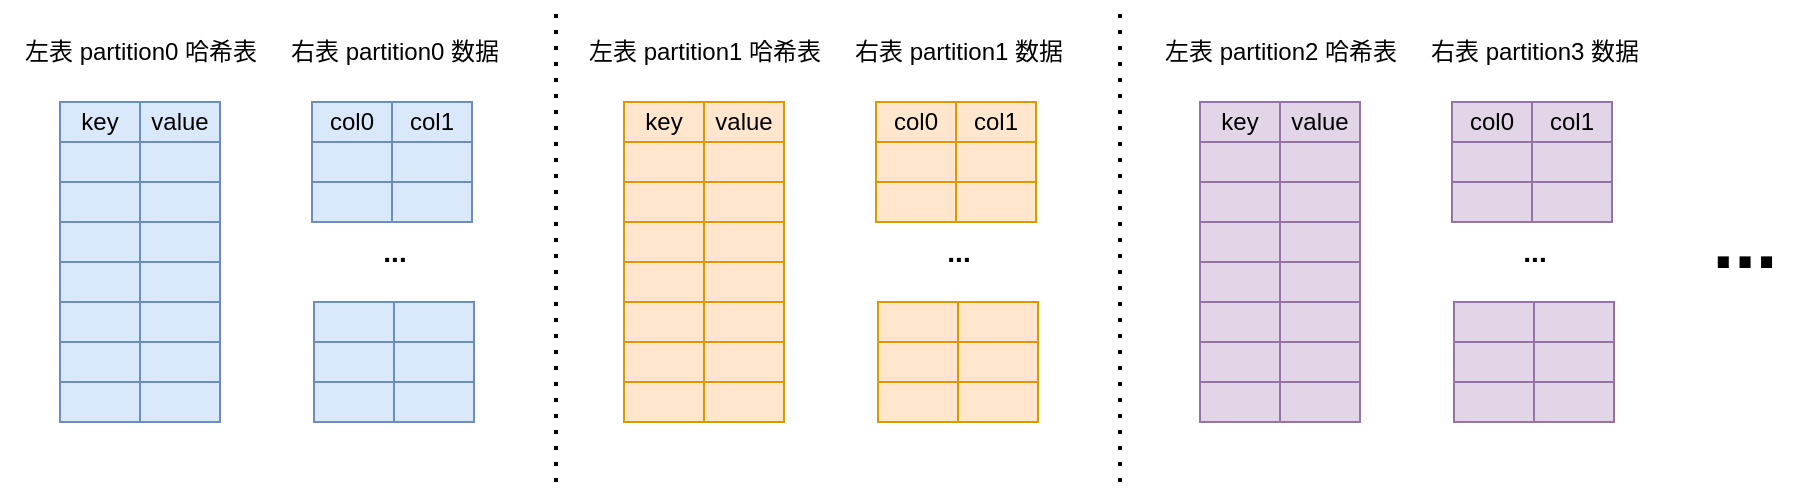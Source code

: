 <mxfile version="24.2.5" type="device">
  <diagram name="第 1 页" id="o7P1FoaPVpYfDfxkkUxn">
    <mxGraphModel dx="2074" dy="1196" grid="1" gridSize="10" guides="1" tooltips="1" connect="1" arrows="1" fold="1" page="1" pageScale="1" pageWidth="827" pageHeight="1169" math="0" shadow="0">
      <root>
        <mxCell id="0" />
        <mxCell id="1" parent="0" />
        <mxCell id="rd7oeKDn1ImQtp38muPT-1" value="key" style="rounded=0;whiteSpace=wrap;html=1;fillColor=#dae8fc;strokeColor=#6c8ebf;" parent="1" vertex="1">
          <mxGeometry x="230" y="330" width="40" height="20" as="geometry" />
        </mxCell>
        <mxCell id="rd7oeKDn1ImQtp38muPT-3" value="value" style="rounded=0;whiteSpace=wrap;html=1;fillColor=#dae8fc;strokeColor=#6c8ebf;" parent="1" vertex="1">
          <mxGeometry x="270" y="330" width="40" height="20" as="geometry" />
        </mxCell>
        <mxCell id="rd7oeKDn1ImQtp38muPT-4" value="" style="rounded=0;whiteSpace=wrap;html=1;fillColor=#dae8fc;strokeColor=#6c8ebf;" parent="1" vertex="1">
          <mxGeometry x="230" y="350" width="40" height="20" as="geometry" />
        </mxCell>
        <mxCell id="rd7oeKDn1ImQtp38muPT-5" value="" style="rounded=0;whiteSpace=wrap;html=1;fillColor=#dae8fc;strokeColor=#6c8ebf;" parent="1" vertex="1">
          <mxGeometry x="270" y="350" width="40" height="20" as="geometry" />
        </mxCell>
        <mxCell id="rd7oeKDn1ImQtp38muPT-6" value="" style="rounded=0;whiteSpace=wrap;html=1;fillColor=#dae8fc;strokeColor=#6c8ebf;" parent="1" vertex="1">
          <mxGeometry x="230" y="370" width="40" height="20" as="geometry" />
        </mxCell>
        <mxCell id="rd7oeKDn1ImQtp38muPT-7" value="" style="rounded=0;whiteSpace=wrap;html=1;fillColor=#dae8fc;strokeColor=#6c8ebf;" parent="1" vertex="1">
          <mxGeometry x="270" y="370" width="40" height="20" as="geometry" />
        </mxCell>
        <mxCell id="rd7oeKDn1ImQtp38muPT-8" value="" style="rounded=0;whiteSpace=wrap;html=1;fillColor=#dae8fc;strokeColor=#6c8ebf;" parent="1" vertex="1">
          <mxGeometry x="230" y="390" width="40" height="20" as="geometry" />
        </mxCell>
        <mxCell id="rd7oeKDn1ImQtp38muPT-9" value="" style="rounded=0;whiteSpace=wrap;html=1;fillColor=#dae8fc;strokeColor=#6c8ebf;" parent="1" vertex="1">
          <mxGeometry x="270" y="390" width="40" height="20" as="geometry" />
        </mxCell>
        <mxCell id="rd7oeKDn1ImQtp38muPT-10" value="" style="rounded=0;whiteSpace=wrap;html=1;fillColor=#dae8fc;strokeColor=#6c8ebf;" parent="1" vertex="1">
          <mxGeometry x="230" y="410" width="40" height="20" as="geometry" />
        </mxCell>
        <mxCell id="rd7oeKDn1ImQtp38muPT-11" value="" style="rounded=0;whiteSpace=wrap;html=1;fillColor=#dae8fc;strokeColor=#6c8ebf;" parent="1" vertex="1">
          <mxGeometry x="270" y="410" width="40" height="20" as="geometry" />
        </mxCell>
        <mxCell id="rd7oeKDn1ImQtp38muPT-12" value="" style="rounded=0;whiteSpace=wrap;html=1;fillColor=#dae8fc;strokeColor=#6c8ebf;" parent="1" vertex="1">
          <mxGeometry x="230" y="430" width="40" height="20" as="geometry" />
        </mxCell>
        <mxCell id="rd7oeKDn1ImQtp38muPT-13" value="" style="rounded=0;whiteSpace=wrap;html=1;fillColor=#dae8fc;strokeColor=#6c8ebf;" parent="1" vertex="1">
          <mxGeometry x="270" y="430" width="40" height="20" as="geometry" />
        </mxCell>
        <mxCell id="rd7oeKDn1ImQtp38muPT-14" value="" style="rounded=0;whiteSpace=wrap;html=1;fillColor=#dae8fc;strokeColor=#6c8ebf;" parent="1" vertex="1">
          <mxGeometry x="230" y="450" width="40" height="20" as="geometry" />
        </mxCell>
        <mxCell id="rd7oeKDn1ImQtp38muPT-15" value="" style="rounded=0;whiteSpace=wrap;html=1;fillColor=#dae8fc;strokeColor=#6c8ebf;" parent="1" vertex="1">
          <mxGeometry x="270" y="450" width="40" height="20" as="geometry" />
        </mxCell>
        <mxCell id="rd7oeKDn1ImQtp38muPT-16" value="" style="rounded=0;whiteSpace=wrap;html=1;fillColor=#dae8fc;strokeColor=#6c8ebf;" parent="1" vertex="1">
          <mxGeometry x="230" y="470" width="40" height="20" as="geometry" />
        </mxCell>
        <mxCell id="rd7oeKDn1ImQtp38muPT-17" value="" style="rounded=0;whiteSpace=wrap;html=1;fillColor=#dae8fc;strokeColor=#6c8ebf;" parent="1" vertex="1">
          <mxGeometry x="270" y="470" width="40" height="20" as="geometry" />
        </mxCell>
        <mxCell id="rd7oeKDn1ImQtp38muPT-19" value="col0" style="rounded=0;whiteSpace=wrap;html=1;fillColor=#dae8fc;strokeColor=#6c8ebf;" parent="1" vertex="1">
          <mxGeometry x="356" y="330" width="40" height="20" as="geometry" />
        </mxCell>
        <mxCell id="rd7oeKDn1ImQtp38muPT-20" value="col1" style="rounded=0;whiteSpace=wrap;html=1;fillColor=#dae8fc;strokeColor=#6c8ebf;" parent="1" vertex="1">
          <mxGeometry x="396" y="330" width="40" height="20" as="geometry" />
        </mxCell>
        <mxCell id="rd7oeKDn1ImQtp38muPT-21" value="" style="rounded=0;whiteSpace=wrap;html=1;fillColor=#dae8fc;strokeColor=#6c8ebf;" parent="1" vertex="1">
          <mxGeometry x="356" y="350" width="40" height="20" as="geometry" />
        </mxCell>
        <mxCell id="rd7oeKDn1ImQtp38muPT-22" value="" style="rounded=0;whiteSpace=wrap;html=1;fillColor=#dae8fc;strokeColor=#6c8ebf;" parent="1" vertex="1">
          <mxGeometry x="396" y="350" width="40" height="20" as="geometry" />
        </mxCell>
        <mxCell id="rd7oeKDn1ImQtp38muPT-23" value="" style="rounded=0;whiteSpace=wrap;html=1;fillColor=#dae8fc;strokeColor=#6c8ebf;" parent="1" vertex="1">
          <mxGeometry x="356" y="370" width="40" height="20" as="geometry" />
        </mxCell>
        <mxCell id="rd7oeKDn1ImQtp38muPT-24" value="" style="rounded=0;whiteSpace=wrap;html=1;fillColor=#dae8fc;strokeColor=#6c8ebf;" parent="1" vertex="1">
          <mxGeometry x="396" y="370" width="40" height="20" as="geometry" />
        </mxCell>
        <mxCell id="rd7oeKDn1ImQtp38muPT-25" value="左表 partition0 哈希表" style="text;html=1;align=center;verticalAlign=middle;resizable=0;points=[];autosize=1;strokeColor=none;fillColor=none;" parent="1" vertex="1">
          <mxGeometry x="200" y="290" width="140" height="30" as="geometry" />
        </mxCell>
        <mxCell id="rd7oeKDn1ImQtp38muPT-26" value="右表 partition0 数据" style="text;html=1;align=center;verticalAlign=middle;resizable=0;points=[];autosize=1;strokeColor=none;fillColor=none;" parent="1" vertex="1">
          <mxGeometry x="332" y="290" width="130" height="30" as="geometry" />
        </mxCell>
        <mxCell id="rd7oeKDn1ImQtp38muPT-34" value="" style="rounded=0;whiteSpace=wrap;html=1;fillColor=#dae8fc;strokeColor=#6c8ebf;" parent="1" vertex="1">
          <mxGeometry x="357" y="430" width="40" height="20" as="geometry" />
        </mxCell>
        <mxCell id="rd7oeKDn1ImQtp38muPT-35" value="" style="rounded=0;whiteSpace=wrap;html=1;fillColor=#dae8fc;strokeColor=#6c8ebf;" parent="1" vertex="1">
          <mxGeometry x="397" y="430" width="40" height="20" as="geometry" />
        </mxCell>
        <mxCell id="rd7oeKDn1ImQtp38muPT-36" value="" style="rounded=0;whiteSpace=wrap;html=1;fillColor=#dae8fc;strokeColor=#6c8ebf;" parent="1" vertex="1">
          <mxGeometry x="357" y="450" width="40" height="20" as="geometry" />
        </mxCell>
        <mxCell id="rd7oeKDn1ImQtp38muPT-37" value="" style="rounded=0;whiteSpace=wrap;html=1;fillColor=#dae8fc;strokeColor=#6c8ebf;" parent="1" vertex="1">
          <mxGeometry x="397" y="450" width="40" height="20" as="geometry" />
        </mxCell>
        <mxCell id="rd7oeKDn1ImQtp38muPT-38" value="" style="rounded=0;whiteSpace=wrap;html=1;fillColor=#dae8fc;strokeColor=#6c8ebf;" parent="1" vertex="1">
          <mxGeometry x="357" y="470" width="40" height="20" as="geometry" />
        </mxCell>
        <mxCell id="rd7oeKDn1ImQtp38muPT-39" value="" style="rounded=0;whiteSpace=wrap;html=1;fillColor=#dae8fc;strokeColor=#6c8ebf;" parent="1" vertex="1">
          <mxGeometry x="397" y="470" width="40" height="20" as="geometry" />
        </mxCell>
        <mxCell id="rd7oeKDn1ImQtp38muPT-40" value="&lt;b&gt;&lt;font style=&quot;font-size: 14px;&quot;&gt;...&lt;/font&gt;&lt;/b&gt;" style="text;html=1;align=center;verticalAlign=middle;resizable=0;points=[];autosize=1;" parent="1" vertex="1">
          <mxGeometry x="377" y="390" width="40" height="30" as="geometry" />
        </mxCell>
        <mxCell id="2Pc8kauoLTUtq_JGZ4tZ-1" value="key" style="rounded=0;whiteSpace=wrap;html=1;fillColor=#ffe6cc;strokeColor=#d79b00;" vertex="1" parent="1">
          <mxGeometry x="512" y="330" width="40" height="20" as="geometry" />
        </mxCell>
        <mxCell id="2Pc8kauoLTUtq_JGZ4tZ-2" value="value" style="rounded=0;whiteSpace=wrap;html=1;fillColor=#ffe6cc;strokeColor=#d79b00;" vertex="1" parent="1">
          <mxGeometry x="552" y="330" width="40" height="20" as="geometry" />
        </mxCell>
        <mxCell id="2Pc8kauoLTUtq_JGZ4tZ-3" value="" style="rounded=0;whiteSpace=wrap;html=1;fillColor=#ffe6cc;strokeColor=#d79b00;" vertex="1" parent="1">
          <mxGeometry x="512" y="350" width="40" height="20" as="geometry" />
        </mxCell>
        <mxCell id="2Pc8kauoLTUtq_JGZ4tZ-4" value="" style="rounded=0;whiteSpace=wrap;html=1;fillColor=#ffe6cc;strokeColor=#d79b00;" vertex="1" parent="1">
          <mxGeometry x="552" y="350" width="40" height="20" as="geometry" />
        </mxCell>
        <mxCell id="2Pc8kauoLTUtq_JGZ4tZ-5" value="" style="rounded=0;whiteSpace=wrap;html=1;fillColor=#ffe6cc;strokeColor=#d79b00;" vertex="1" parent="1">
          <mxGeometry x="512" y="370" width="40" height="20" as="geometry" />
        </mxCell>
        <mxCell id="2Pc8kauoLTUtq_JGZ4tZ-6" value="" style="rounded=0;whiteSpace=wrap;html=1;fillColor=#ffe6cc;strokeColor=#d79b00;" vertex="1" parent="1">
          <mxGeometry x="552" y="370" width="40" height="20" as="geometry" />
        </mxCell>
        <mxCell id="2Pc8kauoLTUtq_JGZ4tZ-7" value="" style="rounded=0;whiteSpace=wrap;html=1;fillColor=#ffe6cc;strokeColor=#d79b00;" vertex="1" parent="1">
          <mxGeometry x="512" y="390" width="40" height="20" as="geometry" />
        </mxCell>
        <mxCell id="2Pc8kauoLTUtq_JGZ4tZ-8" value="" style="rounded=0;whiteSpace=wrap;html=1;fillColor=#ffe6cc;strokeColor=#d79b00;" vertex="1" parent="1">
          <mxGeometry x="552" y="390" width="40" height="20" as="geometry" />
        </mxCell>
        <mxCell id="2Pc8kauoLTUtq_JGZ4tZ-9" value="" style="rounded=0;whiteSpace=wrap;html=1;fillColor=#ffe6cc;strokeColor=#d79b00;" vertex="1" parent="1">
          <mxGeometry x="512" y="410" width="40" height="20" as="geometry" />
        </mxCell>
        <mxCell id="2Pc8kauoLTUtq_JGZ4tZ-10" value="" style="rounded=0;whiteSpace=wrap;html=1;fillColor=#ffe6cc;strokeColor=#d79b00;" vertex="1" parent="1">
          <mxGeometry x="552" y="410" width="40" height="20" as="geometry" />
        </mxCell>
        <mxCell id="2Pc8kauoLTUtq_JGZ4tZ-11" value="" style="rounded=0;whiteSpace=wrap;html=1;fillColor=#ffe6cc;strokeColor=#d79b00;" vertex="1" parent="1">
          <mxGeometry x="512" y="430" width="40" height="20" as="geometry" />
        </mxCell>
        <mxCell id="2Pc8kauoLTUtq_JGZ4tZ-12" value="" style="rounded=0;whiteSpace=wrap;html=1;fillColor=#ffe6cc;strokeColor=#d79b00;" vertex="1" parent="1">
          <mxGeometry x="552" y="430" width="40" height="20" as="geometry" />
        </mxCell>
        <mxCell id="2Pc8kauoLTUtq_JGZ4tZ-13" value="" style="rounded=0;whiteSpace=wrap;html=1;fillColor=#ffe6cc;strokeColor=#d79b00;" vertex="1" parent="1">
          <mxGeometry x="512" y="450" width="40" height="20" as="geometry" />
        </mxCell>
        <mxCell id="2Pc8kauoLTUtq_JGZ4tZ-14" value="" style="rounded=0;whiteSpace=wrap;html=1;fillColor=#ffe6cc;strokeColor=#d79b00;" vertex="1" parent="1">
          <mxGeometry x="552" y="450" width="40" height="20" as="geometry" />
        </mxCell>
        <mxCell id="2Pc8kauoLTUtq_JGZ4tZ-15" value="" style="rounded=0;whiteSpace=wrap;html=1;fillColor=#ffe6cc;strokeColor=#d79b00;" vertex="1" parent="1">
          <mxGeometry x="512" y="470" width="40" height="20" as="geometry" />
        </mxCell>
        <mxCell id="2Pc8kauoLTUtq_JGZ4tZ-16" value="" style="rounded=0;whiteSpace=wrap;html=1;fillColor=#ffe6cc;strokeColor=#d79b00;" vertex="1" parent="1">
          <mxGeometry x="552" y="470" width="40" height="20" as="geometry" />
        </mxCell>
        <mxCell id="2Pc8kauoLTUtq_JGZ4tZ-17" value="col0" style="rounded=0;whiteSpace=wrap;html=1;fillColor=#ffe6cc;strokeColor=#d79b00;" vertex="1" parent="1">
          <mxGeometry x="638" y="330" width="40" height="20" as="geometry" />
        </mxCell>
        <mxCell id="2Pc8kauoLTUtq_JGZ4tZ-18" value="col1" style="rounded=0;whiteSpace=wrap;html=1;fillColor=#ffe6cc;strokeColor=#d79b00;" vertex="1" parent="1">
          <mxGeometry x="678" y="330" width="40" height="20" as="geometry" />
        </mxCell>
        <mxCell id="2Pc8kauoLTUtq_JGZ4tZ-19" value="" style="rounded=0;whiteSpace=wrap;html=1;fillColor=#ffe6cc;strokeColor=#d79b00;" vertex="1" parent="1">
          <mxGeometry x="638" y="350" width="40" height="20" as="geometry" />
        </mxCell>
        <mxCell id="2Pc8kauoLTUtq_JGZ4tZ-20" value="" style="rounded=0;whiteSpace=wrap;html=1;fillColor=#ffe6cc;strokeColor=#d79b00;" vertex="1" parent="1">
          <mxGeometry x="678" y="350" width="40" height="20" as="geometry" />
        </mxCell>
        <mxCell id="2Pc8kauoLTUtq_JGZ4tZ-21" value="" style="rounded=0;whiteSpace=wrap;html=1;fillColor=#ffe6cc;strokeColor=#d79b00;" vertex="1" parent="1">
          <mxGeometry x="638" y="370" width="40" height="20" as="geometry" />
        </mxCell>
        <mxCell id="2Pc8kauoLTUtq_JGZ4tZ-22" value="" style="rounded=0;whiteSpace=wrap;html=1;fillColor=#ffe6cc;strokeColor=#d79b00;" vertex="1" parent="1">
          <mxGeometry x="678" y="370" width="40" height="20" as="geometry" />
        </mxCell>
        <mxCell id="2Pc8kauoLTUtq_JGZ4tZ-23" value="左表 partition1 哈希表" style="text;html=1;align=center;verticalAlign=middle;resizable=0;points=[];autosize=1;strokeColor=none;fillColor=none;" vertex="1" parent="1">
          <mxGeometry x="482" y="290" width="140" height="30" as="geometry" />
        </mxCell>
        <mxCell id="2Pc8kauoLTUtq_JGZ4tZ-24" value="右表 partition1 数据" style="text;html=1;align=center;verticalAlign=middle;resizable=0;points=[];autosize=1;strokeColor=none;fillColor=none;" vertex="1" parent="1">
          <mxGeometry x="614" y="290" width="130" height="30" as="geometry" />
        </mxCell>
        <mxCell id="2Pc8kauoLTUtq_JGZ4tZ-25" value="" style="rounded=0;whiteSpace=wrap;html=1;fillColor=#ffe6cc;strokeColor=#d79b00;" vertex="1" parent="1">
          <mxGeometry x="639" y="430" width="40" height="20" as="geometry" />
        </mxCell>
        <mxCell id="2Pc8kauoLTUtq_JGZ4tZ-26" value="" style="rounded=0;whiteSpace=wrap;html=1;fillColor=#ffe6cc;strokeColor=#d79b00;" vertex="1" parent="1">
          <mxGeometry x="679" y="430" width="40" height="20" as="geometry" />
        </mxCell>
        <mxCell id="2Pc8kauoLTUtq_JGZ4tZ-27" value="" style="rounded=0;whiteSpace=wrap;html=1;fillColor=#ffe6cc;strokeColor=#d79b00;" vertex="1" parent="1">
          <mxGeometry x="639" y="450" width="40" height="20" as="geometry" />
        </mxCell>
        <mxCell id="2Pc8kauoLTUtq_JGZ4tZ-28" value="" style="rounded=0;whiteSpace=wrap;html=1;fillColor=#ffe6cc;strokeColor=#d79b00;" vertex="1" parent="1">
          <mxGeometry x="679" y="450" width="40" height="20" as="geometry" />
        </mxCell>
        <mxCell id="2Pc8kauoLTUtq_JGZ4tZ-29" value="" style="rounded=0;whiteSpace=wrap;html=1;fillColor=#ffe6cc;strokeColor=#d79b00;" vertex="1" parent="1">
          <mxGeometry x="639" y="470" width="40" height="20" as="geometry" />
        </mxCell>
        <mxCell id="2Pc8kauoLTUtq_JGZ4tZ-30" value="" style="rounded=0;whiteSpace=wrap;html=1;fillColor=#ffe6cc;strokeColor=#d79b00;" vertex="1" parent="1">
          <mxGeometry x="679" y="470" width="40" height="20" as="geometry" />
        </mxCell>
        <mxCell id="2Pc8kauoLTUtq_JGZ4tZ-31" value="&lt;b&gt;&lt;font style=&quot;font-size: 14px;&quot;&gt;...&lt;/font&gt;&lt;/b&gt;" style="text;html=1;align=center;verticalAlign=middle;resizable=0;points=[];autosize=1;" vertex="1" parent="1">
          <mxGeometry x="659" y="390" width="40" height="30" as="geometry" />
        </mxCell>
        <mxCell id="2Pc8kauoLTUtq_JGZ4tZ-32" value="key" style="rounded=0;whiteSpace=wrap;html=1;fillColor=#e1d5e7;strokeColor=#9673a6;" vertex="1" parent="1">
          <mxGeometry x="800" y="330" width="40" height="20" as="geometry" />
        </mxCell>
        <mxCell id="2Pc8kauoLTUtq_JGZ4tZ-33" value="value" style="rounded=0;whiteSpace=wrap;html=1;fillColor=#e1d5e7;strokeColor=#9673a6;" vertex="1" parent="1">
          <mxGeometry x="840" y="330" width="40" height="20" as="geometry" />
        </mxCell>
        <mxCell id="2Pc8kauoLTUtq_JGZ4tZ-34" value="" style="rounded=0;whiteSpace=wrap;html=1;fillColor=#e1d5e7;strokeColor=#9673a6;" vertex="1" parent="1">
          <mxGeometry x="800" y="350" width="40" height="20" as="geometry" />
        </mxCell>
        <mxCell id="2Pc8kauoLTUtq_JGZ4tZ-35" value="" style="rounded=0;whiteSpace=wrap;html=1;fillColor=#e1d5e7;strokeColor=#9673a6;" vertex="1" parent="1">
          <mxGeometry x="840" y="350" width="40" height="20" as="geometry" />
        </mxCell>
        <mxCell id="2Pc8kauoLTUtq_JGZ4tZ-36" value="" style="rounded=0;whiteSpace=wrap;html=1;fillColor=#e1d5e7;strokeColor=#9673a6;" vertex="1" parent="1">
          <mxGeometry x="800" y="370" width="40" height="20" as="geometry" />
        </mxCell>
        <mxCell id="2Pc8kauoLTUtq_JGZ4tZ-37" value="" style="rounded=0;whiteSpace=wrap;html=1;fillColor=#e1d5e7;strokeColor=#9673a6;" vertex="1" parent="1">
          <mxGeometry x="840" y="370" width="40" height="20" as="geometry" />
        </mxCell>
        <mxCell id="2Pc8kauoLTUtq_JGZ4tZ-38" value="" style="rounded=0;whiteSpace=wrap;html=1;fillColor=#e1d5e7;strokeColor=#9673a6;" vertex="1" parent="1">
          <mxGeometry x="800" y="390" width="40" height="20" as="geometry" />
        </mxCell>
        <mxCell id="2Pc8kauoLTUtq_JGZ4tZ-39" value="" style="rounded=0;whiteSpace=wrap;html=1;fillColor=#e1d5e7;strokeColor=#9673a6;" vertex="1" parent="1">
          <mxGeometry x="840" y="390" width="40" height="20" as="geometry" />
        </mxCell>
        <mxCell id="2Pc8kauoLTUtq_JGZ4tZ-40" value="" style="rounded=0;whiteSpace=wrap;html=1;fillColor=#e1d5e7;strokeColor=#9673a6;" vertex="1" parent="1">
          <mxGeometry x="800" y="410" width="40" height="20" as="geometry" />
        </mxCell>
        <mxCell id="2Pc8kauoLTUtq_JGZ4tZ-41" value="" style="rounded=0;whiteSpace=wrap;html=1;fillColor=#e1d5e7;strokeColor=#9673a6;" vertex="1" parent="1">
          <mxGeometry x="840" y="410" width="40" height="20" as="geometry" />
        </mxCell>
        <mxCell id="2Pc8kauoLTUtq_JGZ4tZ-42" value="" style="rounded=0;whiteSpace=wrap;html=1;fillColor=#e1d5e7;strokeColor=#9673a6;" vertex="1" parent="1">
          <mxGeometry x="800" y="430" width="40" height="20" as="geometry" />
        </mxCell>
        <mxCell id="2Pc8kauoLTUtq_JGZ4tZ-43" value="" style="rounded=0;whiteSpace=wrap;html=1;fillColor=#e1d5e7;strokeColor=#9673a6;" vertex="1" parent="1">
          <mxGeometry x="840" y="430" width="40" height="20" as="geometry" />
        </mxCell>
        <mxCell id="2Pc8kauoLTUtq_JGZ4tZ-44" value="" style="rounded=0;whiteSpace=wrap;html=1;fillColor=#e1d5e7;strokeColor=#9673a6;" vertex="1" parent="1">
          <mxGeometry x="800" y="450" width="40" height="20" as="geometry" />
        </mxCell>
        <mxCell id="2Pc8kauoLTUtq_JGZ4tZ-45" value="" style="rounded=0;whiteSpace=wrap;html=1;fillColor=#e1d5e7;strokeColor=#9673a6;" vertex="1" parent="1">
          <mxGeometry x="840" y="450" width="40" height="20" as="geometry" />
        </mxCell>
        <mxCell id="2Pc8kauoLTUtq_JGZ4tZ-46" value="" style="rounded=0;whiteSpace=wrap;html=1;fillColor=#e1d5e7;strokeColor=#9673a6;" vertex="1" parent="1">
          <mxGeometry x="800" y="470" width="40" height="20" as="geometry" />
        </mxCell>
        <mxCell id="2Pc8kauoLTUtq_JGZ4tZ-47" value="" style="rounded=0;whiteSpace=wrap;html=1;fillColor=#e1d5e7;strokeColor=#9673a6;" vertex="1" parent="1">
          <mxGeometry x="840" y="470" width="40" height="20" as="geometry" />
        </mxCell>
        <mxCell id="2Pc8kauoLTUtq_JGZ4tZ-48" value="col0" style="rounded=0;whiteSpace=wrap;html=1;fillColor=#e1d5e7;strokeColor=#9673a6;" vertex="1" parent="1">
          <mxGeometry x="926" y="330" width="40" height="20" as="geometry" />
        </mxCell>
        <mxCell id="2Pc8kauoLTUtq_JGZ4tZ-49" value="col1" style="rounded=0;whiteSpace=wrap;html=1;fillColor=#e1d5e7;strokeColor=#9673a6;" vertex="1" parent="1">
          <mxGeometry x="966" y="330" width="40" height="20" as="geometry" />
        </mxCell>
        <mxCell id="2Pc8kauoLTUtq_JGZ4tZ-50" value="" style="rounded=0;whiteSpace=wrap;html=1;fillColor=#e1d5e7;strokeColor=#9673a6;" vertex="1" parent="1">
          <mxGeometry x="926" y="350" width="40" height="20" as="geometry" />
        </mxCell>
        <mxCell id="2Pc8kauoLTUtq_JGZ4tZ-51" value="" style="rounded=0;whiteSpace=wrap;html=1;fillColor=#e1d5e7;strokeColor=#9673a6;" vertex="1" parent="1">
          <mxGeometry x="966" y="350" width="40" height="20" as="geometry" />
        </mxCell>
        <mxCell id="2Pc8kauoLTUtq_JGZ4tZ-52" value="" style="rounded=0;whiteSpace=wrap;html=1;fillColor=#e1d5e7;strokeColor=#9673a6;" vertex="1" parent="1">
          <mxGeometry x="926" y="370" width="40" height="20" as="geometry" />
        </mxCell>
        <mxCell id="2Pc8kauoLTUtq_JGZ4tZ-53" value="" style="rounded=0;whiteSpace=wrap;html=1;fillColor=#e1d5e7;strokeColor=#9673a6;" vertex="1" parent="1">
          <mxGeometry x="966" y="370" width="40" height="20" as="geometry" />
        </mxCell>
        <mxCell id="2Pc8kauoLTUtq_JGZ4tZ-54" value="左表 partition2 哈希表" style="text;html=1;align=center;verticalAlign=middle;resizable=0;points=[];autosize=1;strokeColor=none;fillColor=none;" vertex="1" parent="1">
          <mxGeometry x="770" y="290" width="140" height="30" as="geometry" />
        </mxCell>
        <mxCell id="2Pc8kauoLTUtq_JGZ4tZ-55" value="右表 partition3 数据" style="text;html=1;align=center;verticalAlign=middle;resizable=0;points=[];autosize=1;strokeColor=none;fillColor=none;" vertex="1" parent="1">
          <mxGeometry x="902" y="290" width="130" height="30" as="geometry" />
        </mxCell>
        <mxCell id="2Pc8kauoLTUtq_JGZ4tZ-56" value="" style="rounded=0;whiteSpace=wrap;html=1;fillColor=#e1d5e7;strokeColor=#9673a6;" vertex="1" parent="1">
          <mxGeometry x="927" y="430" width="40" height="20" as="geometry" />
        </mxCell>
        <mxCell id="2Pc8kauoLTUtq_JGZ4tZ-57" value="" style="rounded=0;whiteSpace=wrap;html=1;fillColor=#e1d5e7;strokeColor=#9673a6;" vertex="1" parent="1">
          <mxGeometry x="967" y="430" width="40" height="20" as="geometry" />
        </mxCell>
        <mxCell id="2Pc8kauoLTUtq_JGZ4tZ-58" value="" style="rounded=0;whiteSpace=wrap;html=1;fillColor=#e1d5e7;strokeColor=#9673a6;" vertex="1" parent="1">
          <mxGeometry x="927" y="450" width="40" height="20" as="geometry" />
        </mxCell>
        <mxCell id="2Pc8kauoLTUtq_JGZ4tZ-59" value="" style="rounded=0;whiteSpace=wrap;html=1;fillColor=#e1d5e7;strokeColor=#9673a6;" vertex="1" parent="1">
          <mxGeometry x="967" y="450" width="40" height="20" as="geometry" />
        </mxCell>
        <mxCell id="2Pc8kauoLTUtq_JGZ4tZ-60" value="" style="rounded=0;whiteSpace=wrap;html=1;fillColor=#e1d5e7;strokeColor=#9673a6;" vertex="1" parent="1">
          <mxGeometry x="927" y="470" width="40" height="20" as="geometry" />
        </mxCell>
        <mxCell id="2Pc8kauoLTUtq_JGZ4tZ-61" value="" style="rounded=0;whiteSpace=wrap;html=1;fillColor=#e1d5e7;strokeColor=#9673a6;" vertex="1" parent="1">
          <mxGeometry x="967" y="470" width="40" height="20" as="geometry" />
        </mxCell>
        <mxCell id="2Pc8kauoLTUtq_JGZ4tZ-62" value="&lt;b&gt;&lt;font style=&quot;font-size: 14px;&quot;&gt;...&lt;/font&gt;&lt;/b&gt;" style="text;html=1;align=center;verticalAlign=middle;resizable=0;points=[];autosize=1;" vertex="1" parent="1">
          <mxGeometry x="947" y="390" width="40" height="30" as="geometry" />
        </mxCell>
        <mxCell id="2Pc8kauoLTUtq_JGZ4tZ-67" value="&lt;span style=&quot;font-size: 39px;&quot;&gt;&lt;font style=&quot;font-size: 39px;&quot;&gt;...&lt;/font&gt;&lt;/span&gt;" style="text;html=1;align=center;verticalAlign=middle;resizable=0;points=[];autosize=1;strokeColor=none;fillColor=none;fontSize=39;fontStyle=1" vertex="1" parent="1">
          <mxGeometry x="1042" y="370" width="60" height="60" as="geometry" />
        </mxCell>
        <mxCell id="2Pc8kauoLTUtq_JGZ4tZ-68" value="" style="endArrow=none;dashed=1;html=1;dashPattern=1 3;strokeWidth=2;rounded=0;" edge="1" parent="1">
          <mxGeometry width="50" height="50" relative="1" as="geometry">
            <mxPoint x="478" y="520" as="sourcePoint" />
            <mxPoint x="478" y="280" as="targetPoint" />
          </mxGeometry>
        </mxCell>
        <mxCell id="2Pc8kauoLTUtq_JGZ4tZ-69" value="" style="endArrow=none;dashed=1;html=1;dashPattern=1 3;strokeWidth=2;rounded=0;" edge="1" parent="1">
          <mxGeometry width="50" height="50" relative="1" as="geometry">
            <mxPoint x="760" y="520" as="sourcePoint" />
            <mxPoint x="760" y="280" as="targetPoint" />
          </mxGeometry>
        </mxCell>
      </root>
    </mxGraphModel>
  </diagram>
</mxfile>

